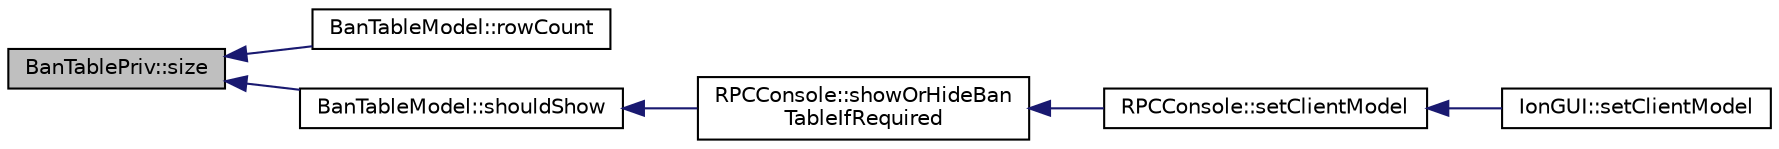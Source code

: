digraph "BanTablePriv::size"
{
  edge [fontname="Helvetica",fontsize="10",labelfontname="Helvetica",labelfontsize="10"];
  node [fontname="Helvetica",fontsize="10",shape=record];
  rankdir="LR";
  Node16 [label="BanTablePriv::size",height=0.2,width=0.4,color="black", fillcolor="grey75", style="filled", fontcolor="black"];
  Node16 -> Node17 [dir="back",color="midnightblue",fontsize="10",style="solid",fontname="Helvetica"];
  Node17 [label="BanTableModel::rowCount",height=0.2,width=0.4,color="black", fillcolor="white", style="filled",URL="$d7/d4f/class_ban_table_model.html#a4b9f4c4141b52eae3912eb9f63788836"];
  Node16 -> Node18 [dir="back",color="midnightblue",fontsize="10",style="solid",fontname="Helvetica"];
  Node18 [label="BanTableModel::shouldShow",height=0.2,width=0.4,color="black", fillcolor="white", style="filled",URL="$d7/d4f/class_ban_table_model.html#afbed923bfe027b3ae959e323d4b843cd"];
  Node18 -> Node19 [dir="back",color="midnightblue",fontsize="10",style="solid",fontname="Helvetica"];
  Node19 [label="RPCConsole::showOrHideBan\lTableIfRequired",height=0.2,width=0.4,color="black", fillcolor="white", style="filled",URL="$d7/de8/class_r_p_c_console.html#af285a241961af11845a76ea995ca45c5",tooltip="Hides ban table if no bans are present. "];
  Node19 -> Node20 [dir="back",color="midnightblue",fontsize="10",style="solid",fontname="Helvetica"];
  Node20 [label="RPCConsole::setClientModel",height=0.2,width=0.4,color="black", fillcolor="white", style="filled",URL="$d7/de8/class_r_p_c_console.html#a355349a33664a07628e9ca22a60f5fa7"];
  Node20 -> Node21 [dir="back",color="midnightblue",fontsize="10",style="solid",fontname="Helvetica"];
  Node21 [label="IonGUI::setClientModel",height=0.2,width=0.4,color="black", fillcolor="white", style="filled",URL="$dc/d0b/class_ion_g_u_i.html#aee0c583c834ce4f4c598c29db83b0680",tooltip="Set the client model. "];
}

